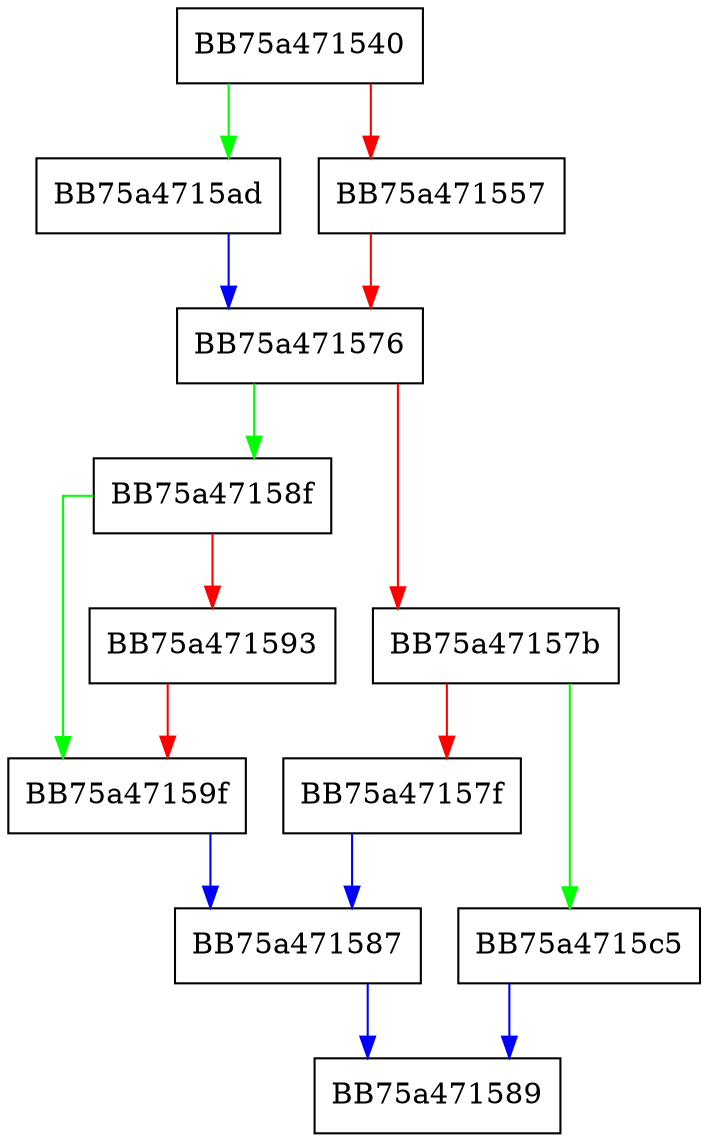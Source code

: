 digraph match_alt {
  node [shape="box"];
  graph [splines=ortho];
  BB75a471540 -> BB75a4715ad [color="green"];
  BB75a471540 -> BB75a471557 [color="red"];
  BB75a471557 -> BB75a471576 [color="red"];
  BB75a471576 -> BB75a47158f [color="green"];
  BB75a471576 -> BB75a47157b [color="red"];
  BB75a47157b -> BB75a4715c5 [color="green"];
  BB75a47157b -> BB75a47157f [color="red"];
  BB75a47157f -> BB75a471587 [color="blue"];
  BB75a471587 -> BB75a471589 [color="blue"];
  BB75a47158f -> BB75a47159f [color="green"];
  BB75a47158f -> BB75a471593 [color="red"];
  BB75a471593 -> BB75a47159f [color="red"];
  BB75a47159f -> BB75a471587 [color="blue"];
  BB75a4715ad -> BB75a471576 [color="blue"];
  BB75a4715c5 -> BB75a471589 [color="blue"];
}